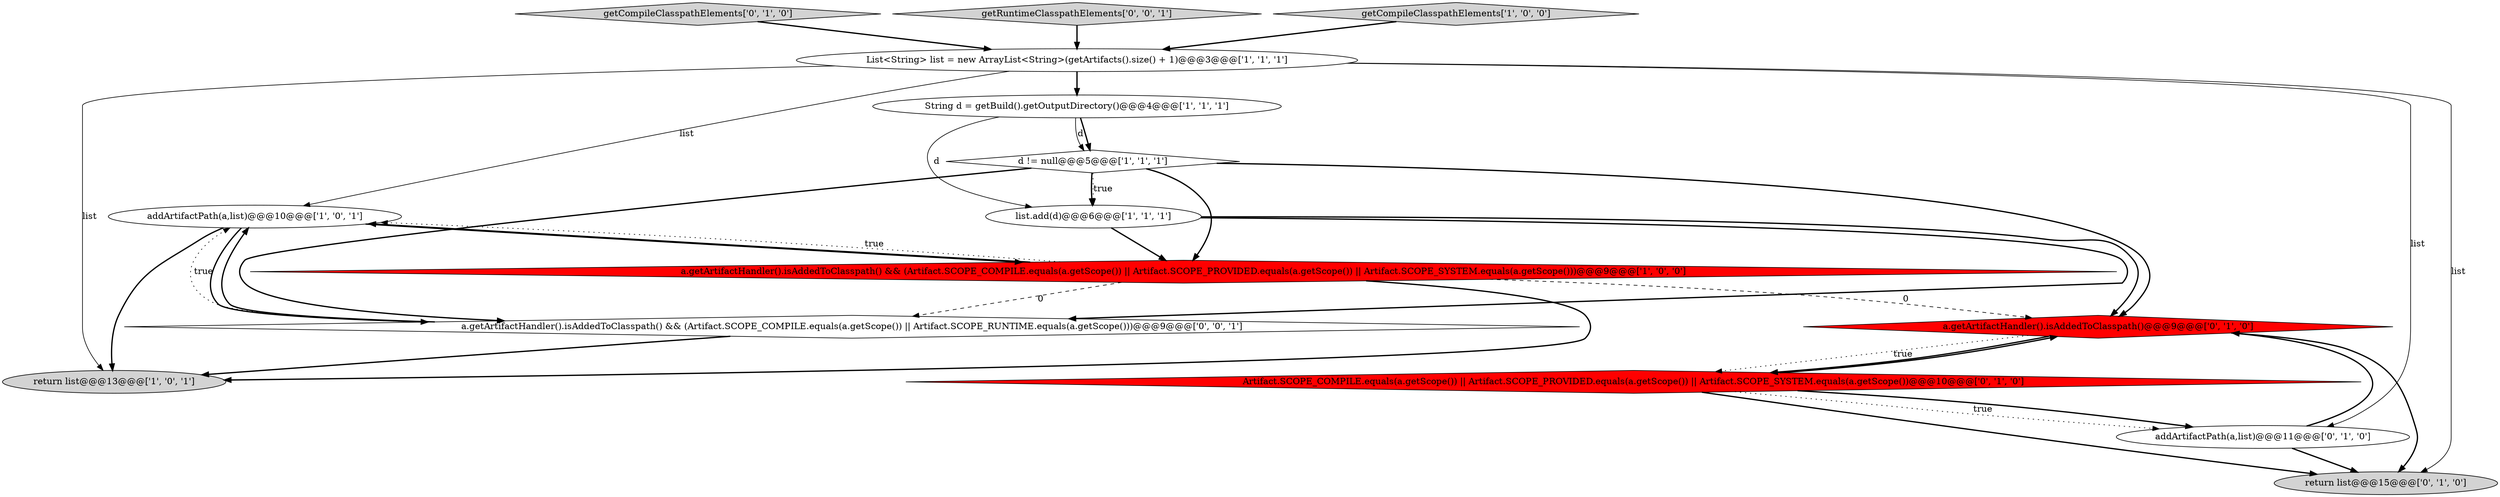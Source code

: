 digraph {
10 [style = filled, label = "getCompileClasspathElements['0', '1', '0']", fillcolor = lightgray, shape = diamond image = "AAA0AAABBB2BBB"];
13 [style = filled, label = "getRuntimeClasspathElements['0', '0', '1']", fillcolor = lightgray, shape = diamond image = "AAA0AAABBB3BBB"];
0 [style = filled, label = "List<String> list = new ArrayList<String>(getArtifacts().size() + 1)@@@3@@@['1', '1', '1']", fillcolor = white, shape = ellipse image = "AAA0AAABBB1BBB"];
14 [style = filled, label = "a.getArtifactHandler().isAddedToClasspath() && (Artifact.SCOPE_COMPILE.equals(a.getScope()) || Artifact.SCOPE_RUNTIME.equals(a.getScope()))@@@9@@@['0', '0', '1']", fillcolor = white, shape = diamond image = "AAA0AAABBB3BBB"];
6 [style = filled, label = "addArtifactPath(a,list)@@@10@@@['1', '0', '1']", fillcolor = white, shape = ellipse image = "AAA0AAABBB1BBB"];
4 [style = filled, label = "list.add(d)@@@6@@@['1', '1', '1']", fillcolor = white, shape = ellipse image = "AAA0AAABBB1BBB"];
11 [style = filled, label = "Artifact.SCOPE_COMPILE.equals(a.getScope()) || Artifact.SCOPE_PROVIDED.equals(a.getScope()) || Artifact.SCOPE_SYSTEM.equals(a.getScope())@@@10@@@['0', '1', '0']", fillcolor = red, shape = diamond image = "AAA1AAABBB2BBB"];
12 [style = filled, label = "addArtifactPath(a,list)@@@11@@@['0', '1', '0']", fillcolor = white, shape = ellipse image = "AAA0AAABBB2BBB"];
2 [style = filled, label = "d != null@@@5@@@['1', '1', '1']", fillcolor = white, shape = diamond image = "AAA0AAABBB1BBB"];
1 [style = filled, label = "a.getArtifactHandler().isAddedToClasspath() && (Artifact.SCOPE_COMPILE.equals(a.getScope()) || Artifact.SCOPE_PROVIDED.equals(a.getScope()) || Artifact.SCOPE_SYSTEM.equals(a.getScope()))@@@9@@@['1', '0', '0']", fillcolor = red, shape = diamond image = "AAA1AAABBB1BBB"];
8 [style = filled, label = "a.getArtifactHandler().isAddedToClasspath()@@@9@@@['0', '1', '0']", fillcolor = red, shape = diamond image = "AAA1AAABBB2BBB"];
7 [style = filled, label = "return list@@@13@@@['1', '0', '1']", fillcolor = lightgray, shape = ellipse image = "AAA0AAABBB1BBB"];
3 [style = filled, label = "String d = getBuild().getOutputDirectory()@@@4@@@['1', '1', '1']", fillcolor = white, shape = ellipse image = "AAA0AAABBB1BBB"];
5 [style = filled, label = "getCompileClasspathElements['1', '0', '0']", fillcolor = lightgray, shape = diamond image = "AAA0AAABBB1BBB"];
9 [style = filled, label = "return list@@@15@@@['0', '1', '0']", fillcolor = lightgray, shape = ellipse image = "AAA0AAABBB2BBB"];
0->3 [style = bold, label=""];
3->4 [style = solid, label="d"];
4->14 [style = bold, label=""];
1->14 [style = dashed, label="0"];
3->2 [style = solid, label="d"];
2->1 [style = bold, label=""];
11->12 [style = dotted, label="true"];
11->12 [style = bold, label=""];
0->9 [style = solid, label="list"];
0->7 [style = solid, label="list"];
11->9 [style = bold, label=""];
12->9 [style = bold, label=""];
2->4 [style = bold, label=""];
1->7 [style = bold, label=""];
14->7 [style = bold, label=""];
0->12 [style = solid, label="list"];
6->14 [style = bold, label=""];
6->1 [style = bold, label=""];
1->6 [style = bold, label=""];
3->2 [style = bold, label=""];
5->0 [style = bold, label=""];
12->8 [style = bold, label=""];
2->14 [style = bold, label=""];
10->0 [style = bold, label=""];
2->4 [style = dotted, label="true"];
8->9 [style = bold, label=""];
8->11 [style = dotted, label="true"];
4->8 [style = bold, label=""];
11->8 [style = bold, label=""];
1->6 [style = dotted, label="true"];
1->8 [style = dashed, label="0"];
4->1 [style = bold, label=""];
0->6 [style = solid, label="list"];
6->7 [style = bold, label=""];
8->11 [style = bold, label=""];
14->6 [style = bold, label=""];
2->8 [style = bold, label=""];
13->0 [style = bold, label=""];
14->6 [style = dotted, label="true"];
}
